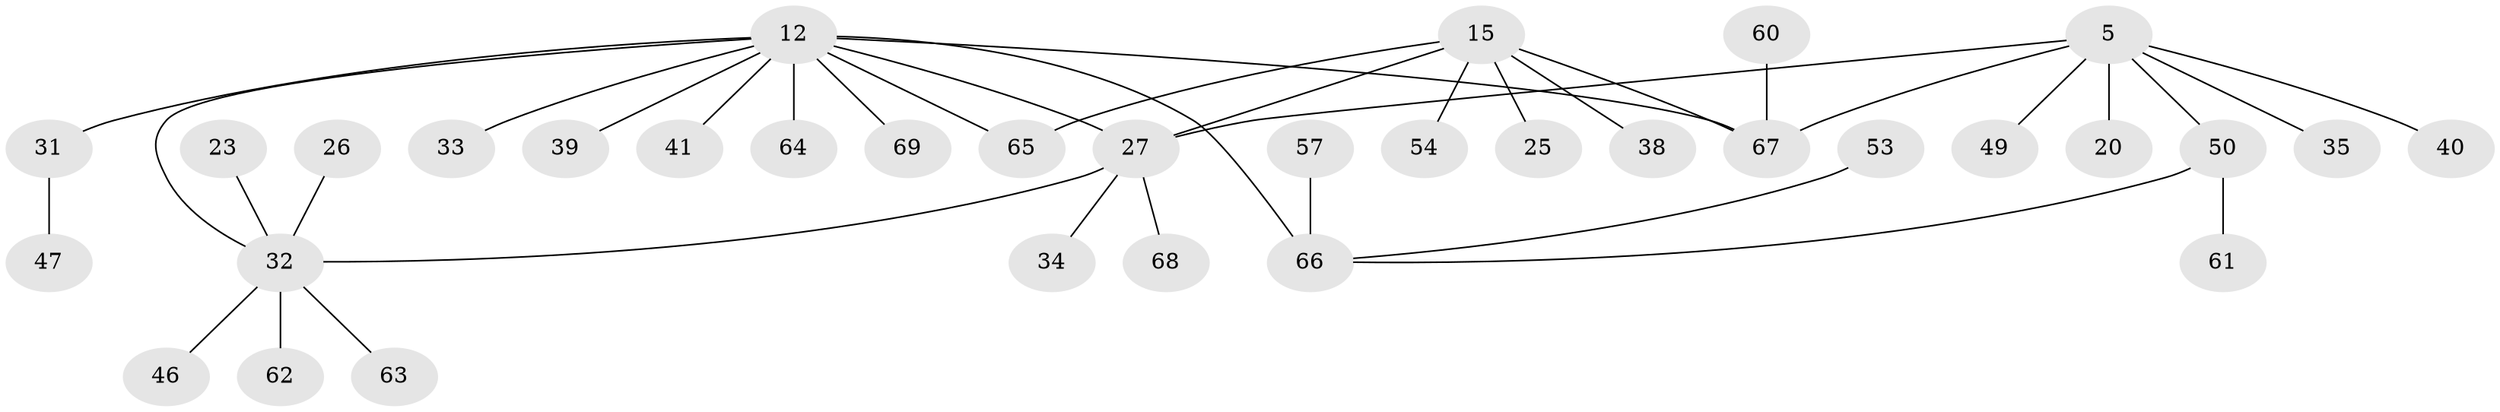 // original degree distribution, {5: 0.057971014492753624, 4: 0.043478260869565216, 7: 0.028985507246376812, 2: 0.15942028985507245, 8: 0.043478260869565216, 10: 0.014492753623188406, 9: 0.014492753623188406, 6: 0.014492753623188406, 1: 0.5652173913043478, 3: 0.057971014492753624}
// Generated by graph-tools (version 1.1) at 2025/54/03/09/25 04:54:22]
// undirected, 34 vertices, 38 edges
graph export_dot {
graph [start="1"]
  node [color=gray90,style=filled];
  5 [super="+4"];
  12 [super="+11+2"];
  15 [super="+14"];
  20;
  23;
  25;
  26;
  27 [super="+19+8"];
  31;
  32 [super="+18"];
  33;
  34 [super="+29"];
  35;
  38 [super="+22"];
  39;
  40;
  41;
  46;
  47;
  49;
  50 [super="+6+28+44"];
  53;
  54;
  57 [super="+24"];
  60;
  61;
  62 [super="+59"];
  63 [super="+42"];
  64 [super="+36+37"];
  65 [super="+55+56+58"];
  66 [super="+10+21+30+51"];
  67 [super="+48+16+45"];
  68;
  69;
  5 -- 20;
  5 -- 35;
  5 -- 40;
  5 -- 49;
  5 -- 27 [weight=2];
  5 -- 50 [weight=2];
  5 -- 67;
  12 -- 33 [weight=2];
  12 -- 69;
  12 -- 27 [weight=3];
  12 -- 31 [weight=2];
  12 -- 39;
  12 -- 41;
  12 -- 64;
  12 -- 65;
  12 -- 66 [weight=2];
  12 -- 67;
  12 -- 32 [weight=2];
  15 -- 25;
  15 -- 54;
  15 -- 27 [weight=2];
  15 -- 38;
  15 -- 65;
  15 -- 67 [weight=2];
  23 -- 32;
  26 -- 32;
  27 -- 68;
  27 -- 34;
  27 -- 32 [weight=2];
  31 -- 47;
  32 -- 46;
  32 -- 62;
  32 -- 63;
  50 -- 66;
  50 -- 61;
  53 -- 66;
  57 -- 66;
  60 -- 67;
}
